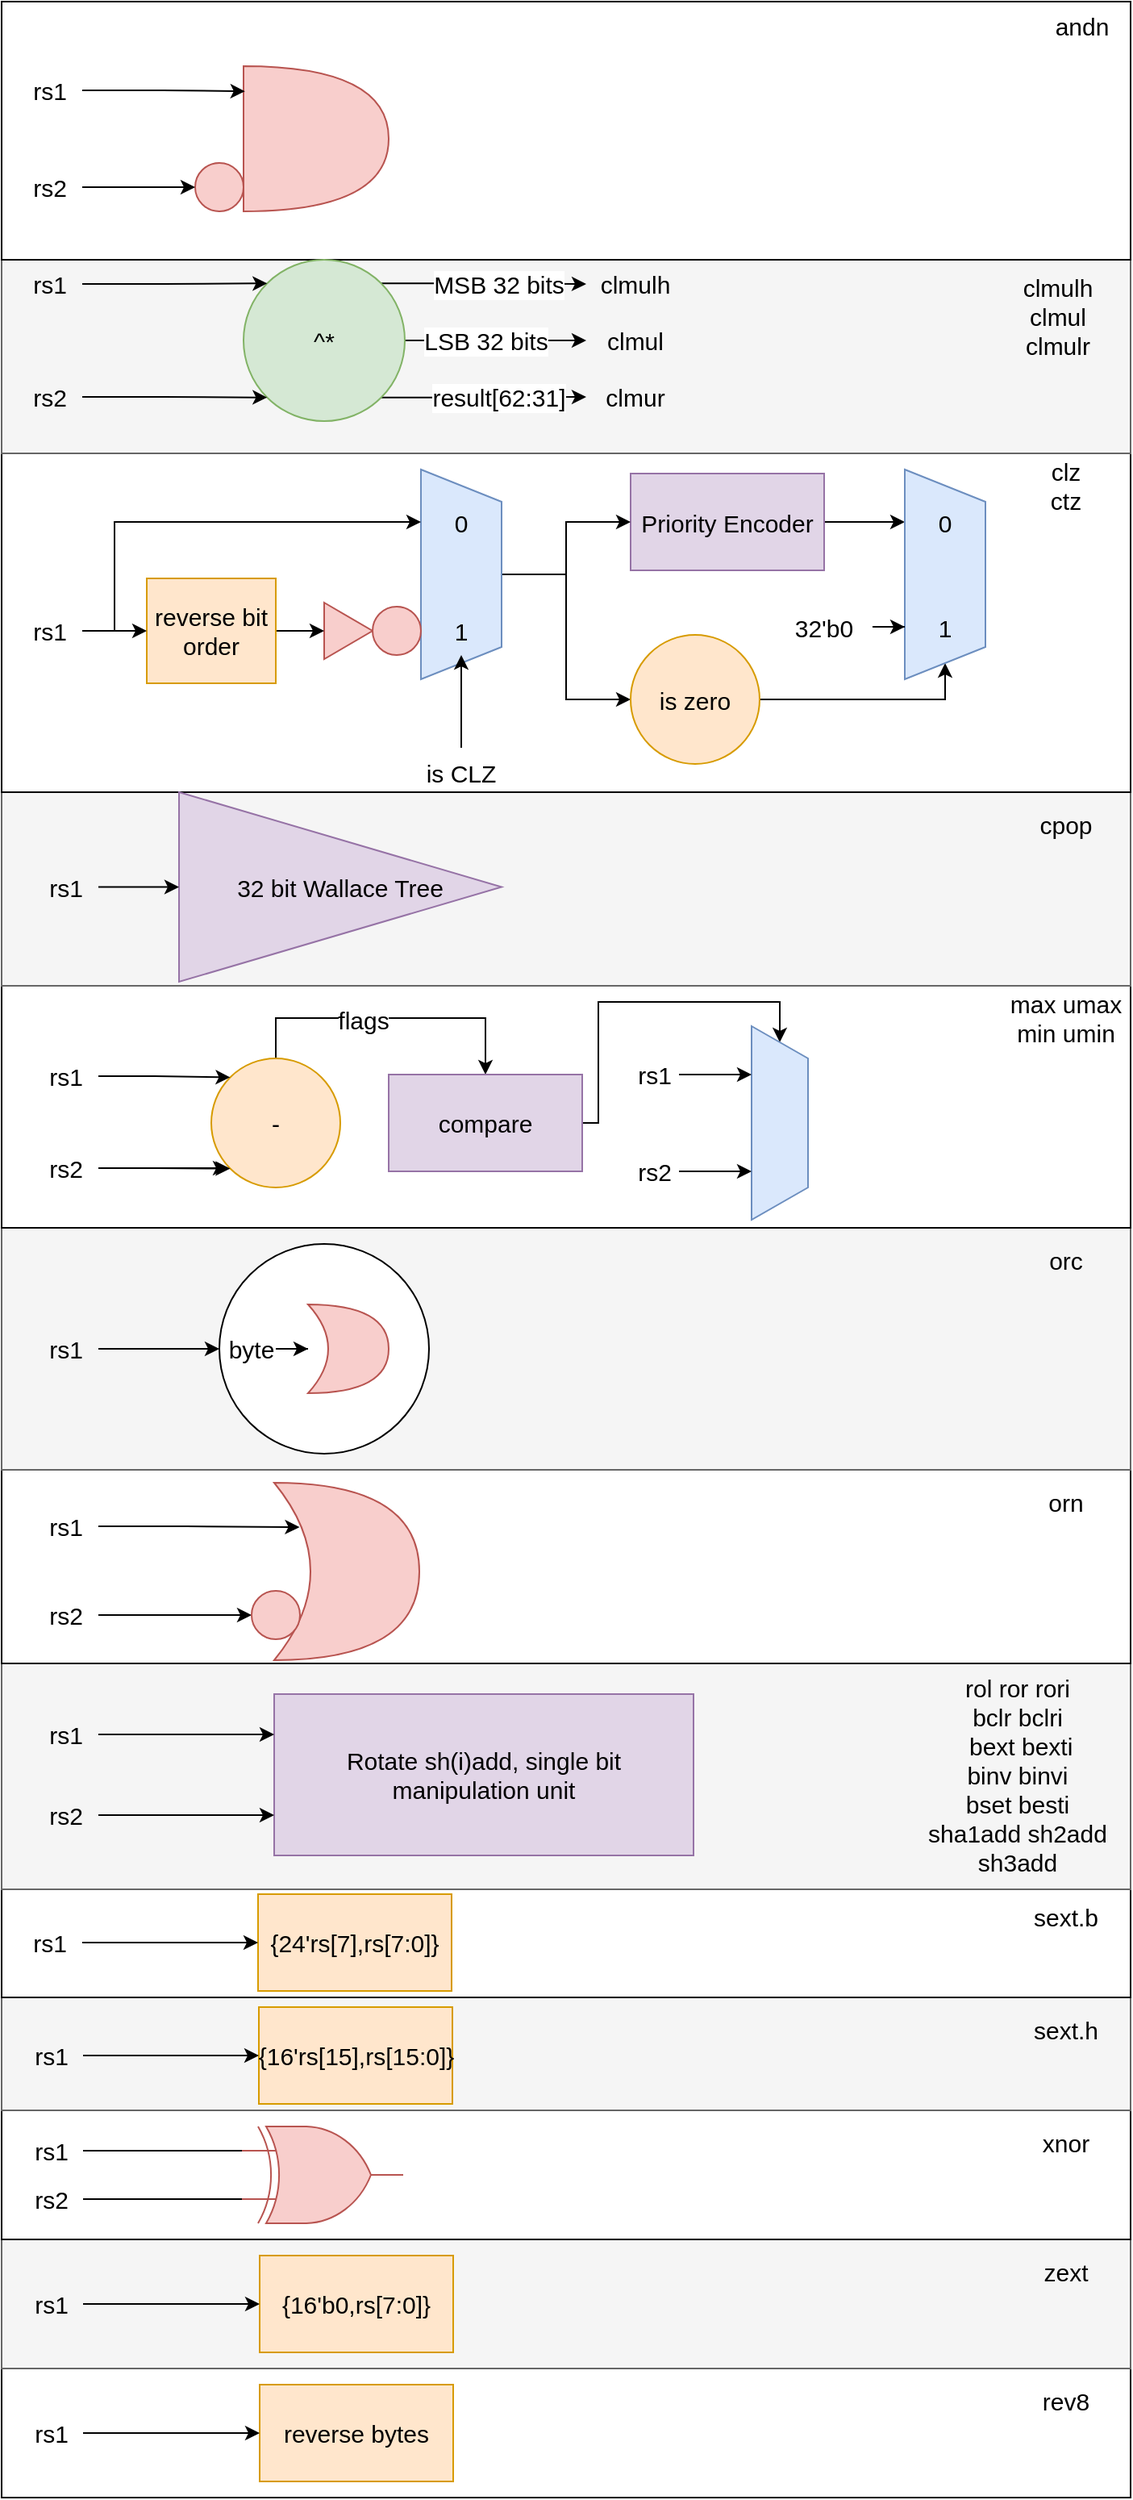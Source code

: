 <mxfile version="24.5.3" type="device">
  <diagram name="Page-1" id="Q1NYKUoYp3TI7mR3DrY6">
    <mxGraphModel dx="1615" dy="955" grid="1" gridSize="10" guides="1" tooltips="1" connect="1" arrows="1" fold="1" page="1" pageScale="1" pageWidth="900" pageHeight="1600" math="0" shadow="0">
      <root>
        <mxCell id="0" />
        <mxCell id="1" parent="0" />
        <mxCell id="3dc5dSCGLDWLTpN_l9aW-148" value="" style="rounded=0;whiteSpace=wrap;html=1;fontSize=15;" vertex="1" parent="1">
          <mxGeometry x="20" y="1477" width="700" height="80" as="geometry" />
        </mxCell>
        <mxCell id="3dc5dSCGLDWLTpN_l9aW-146" value="" style="rounded=0;whiteSpace=wrap;html=1;fontSize=15;fillColor=#f5f5f5;fontColor=#333333;strokeColor=#666666;" vertex="1" parent="1">
          <mxGeometry x="20" y="1397" width="700" height="80" as="geometry" />
        </mxCell>
        <mxCell id="3dc5dSCGLDWLTpN_l9aW-144" value="" style="rounded=0;whiteSpace=wrap;html=1;fontSize=15;" vertex="1" parent="1">
          <mxGeometry x="20" y="1317" width="700" height="80" as="geometry" />
        </mxCell>
        <mxCell id="3dc5dSCGLDWLTpN_l9aW-142" value="" style="rounded=0;whiteSpace=wrap;html=1;fontSize=15;fillColor=#f5f5f5;fontColor=#333333;strokeColor=#666666;" vertex="1" parent="1">
          <mxGeometry x="20" y="1247" width="700" height="70" as="geometry" />
        </mxCell>
        <mxCell id="3dc5dSCGLDWLTpN_l9aW-140" value="" style="rounded=0;whiteSpace=wrap;html=1;fontSize=15;" vertex="1" parent="1">
          <mxGeometry x="20" y="1177" width="700" height="70" as="geometry" />
        </mxCell>
        <mxCell id="3dc5dSCGLDWLTpN_l9aW-138" value="" style="rounded=0;whiteSpace=wrap;html=1;fontSize=15;fillColor=#f5f5f5;fontColor=#333333;strokeColor=#666666;" vertex="1" parent="1">
          <mxGeometry x="20" y="1040" width="700" height="140" as="geometry" />
        </mxCell>
        <mxCell id="3dc5dSCGLDWLTpN_l9aW-136" value="" style="rounded=0;whiteSpace=wrap;html=1;fontSize=15;" vertex="1" parent="1">
          <mxGeometry x="20" y="920" width="700" height="120" as="geometry" />
        </mxCell>
        <mxCell id="3dc5dSCGLDWLTpN_l9aW-134" value="" style="rounded=0;whiteSpace=wrap;html=1;fontSize=15;fillColor=#f5f5f5;fontColor=#333333;strokeColor=#666666;" vertex="1" parent="1">
          <mxGeometry x="20" y="770" width="700" height="150" as="geometry" />
        </mxCell>
        <mxCell id="3dc5dSCGLDWLTpN_l9aW-132" value="" style="rounded=0;whiteSpace=wrap;html=1;fontSize=15;" vertex="1" parent="1">
          <mxGeometry x="20" y="620" width="700" height="150" as="geometry" />
        </mxCell>
        <mxCell id="3dc5dSCGLDWLTpN_l9aW-125" value="" style="rounded=0;whiteSpace=wrap;html=1;fontSize=15;fillColor=#f5f5f5;fontColor=#333333;strokeColor=#666666;" vertex="1" parent="1">
          <mxGeometry x="20" y="500" width="700" height="120" as="geometry" />
        </mxCell>
        <mxCell id="3dc5dSCGLDWLTpN_l9aW-123" value="" style="rounded=0;whiteSpace=wrap;html=1;fontSize=15;" vertex="1" parent="1">
          <mxGeometry x="20" y="290" width="700" height="210" as="geometry" />
        </mxCell>
        <mxCell id="3dc5dSCGLDWLTpN_l9aW-120" value="" style="rounded=0;whiteSpace=wrap;html=1;fontSize=15;fillColor=#f5f5f5;fontColor=#333333;strokeColor=#666666;" vertex="1" parent="1">
          <mxGeometry x="20" y="170" width="700" height="120" as="geometry" />
        </mxCell>
        <mxCell id="3dc5dSCGLDWLTpN_l9aW-118" value="" style="rounded=0;whiteSpace=wrap;html=1;fontSize=15;" vertex="1" parent="1">
          <mxGeometry x="20" y="10" width="700" height="160" as="geometry" />
        </mxCell>
        <mxCell id="3dc5dSCGLDWLTpN_l9aW-5" value="" style="group;fontSize=15;" vertex="1" connectable="0" parent="1">
          <mxGeometry x="140" y="50" width="120" height="90" as="geometry" />
        </mxCell>
        <mxCell id="3dc5dSCGLDWLTpN_l9aW-1" value="" style="shape=or;whiteSpace=wrap;html=1;fontSize=15;fillColor=#f8cecc;strokeColor=#b85450;" vertex="1" parent="3dc5dSCGLDWLTpN_l9aW-5">
          <mxGeometry x="30" width="90" height="90" as="geometry" />
        </mxCell>
        <mxCell id="3dc5dSCGLDWLTpN_l9aW-2" value="" style="ellipse;whiteSpace=wrap;html=1;aspect=fixed;fontSize=15;fillColor=#f8cecc;strokeColor=#b85450;" vertex="1" parent="3dc5dSCGLDWLTpN_l9aW-5">
          <mxGeometry y="60" width="30" height="30" as="geometry" />
        </mxCell>
        <mxCell id="3dc5dSCGLDWLTpN_l9aW-10" value="" style="edgeStyle=orthogonalEdgeStyle;rounded=0;orthogonalLoop=1;jettySize=auto;html=1;entryX=0.01;entryY=0.173;entryDx=0;entryDy=0;entryPerimeter=0;fontSize=15;" edge="1" parent="1" source="3dc5dSCGLDWLTpN_l9aW-7" target="3dc5dSCGLDWLTpN_l9aW-1">
          <mxGeometry relative="1" as="geometry" />
        </mxCell>
        <mxCell id="3dc5dSCGLDWLTpN_l9aW-7" value="&lt;font style=&quot;font-size: 15px;&quot;&gt;rs1&lt;/font&gt;" style="text;html=1;align=center;verticalAlign=middle;whiteSpace=wrap;rounded=0;fontSize=15;" vertex="1" parent="1">
          <mxGeometry x="30" y="50" width="40" height="30" as="geometry" />
        </mxCell>
        <mxCell id="3dc5dSCGLDWLTpN_l9aW-9" value="" style="edgeStyle=orthogonalEdgeStyle;rounded=0;orthogonalLoop=1;jettySize=auto;html=1;fontSize=15;" edge="1" parent="1" source="3dc5dSCGLDWLTpN_l9aW-8" target="3dc5dSCGLDWLTpN_l9aW-2">
          <mxGeometry relative="1" as="geometry" />
        </mxCell>
        <mxCell id="3dc5dSCGLDWLTpN_l9aW-8" value="&lt;font style=&quot;font-size: 15px;&quot;&gt;rs2&lt;/font&gt;" style="text;html=1;align=center;verticalAlign=middle;whiteSpace=wrap;rounded=0;fontSize=15;" vertex="1" parent="1">
          <mxGeometry x="30" y="110" width="40" height="30" as="geometry" />
        </mxCell>
        <mxCell id="3dc5dSCGLDWLTpN_l9aW-40" value="" style="group;fontSize=15;" vertex="1" connectable="0" parent="1">
          <mxGeometry x="30" y="300" width="600" height="202.5" as="geometry" />
        </mxCell>
        <mxCell id="3dc5dSCGLDWLTpN_l9aW-30" style="edgeStyle=orthogonalEdgeStyle;rounded=0;orthogonalLoop=1;jettySize=auto;html=1;entryX=0.25;entryY=1;entryDx=0;entryDy=0;fontSize=15;" edge="1" parent="3dc5dSCGLDWLTpN_l9aW-40" source="3dc5dSCGLDWLTpN_l9aW-11" target="3dc5dSCGLDWLTpN_l9aW-27">
          <mxGeometry relative="1" as="geometry" />
        </mxCell>
        <mxCell id="3dc5dSCGLDWLTpN_l9aW-11" value="Priority Encoder" style="rounded=0;whiteSpace=wrap;html=1;fontSize=15;fillColor=#e1d5e7;strokeColor=#9673a6;" vertex="1" parent="3dc5dSCGLDWLTpN_l9aW-40">
          <mxGeometry x="380" y="2.5" width="120" height="60" as="geometry" />
        </mxCell>
        <mxCell id="3dc5dSCGLDWLTpN_l9aW-24" value="" style="edgeStyle=orthogonalEdgeStyle;rounded=0;orthogonalLoop=1;jettySize=auto;html=1;fontSize=15;" edge="1" parent="3dc5dSCGLDWLTpN_l9aW-40" source="3dc5dSCGLDWLTpN_l9aW-14" target="3dc5dSCGLDWLTpN_l9aW-11">
          <mxGeometry relative="1" as="geometry" />
        </mxCell>
        <mxCell id="3dc5dSCGLDWLTpN_l9aW-26" style="edgeStyle=orthogonalEdgeStyle;rounded=0;orthogonalLoop=1;jettySize=auto;html=1;entryX=0;entryY=0.5;entryDx=0;entryDy=0;fontSize=15;" edge="1" parent="3dc5dSCGLDWLTpN_l9aW-40" source="3dc5dSCGLDWLTpN_l9aW-14" target="3dc5dSCGLDWLTpN_l9aW-25">
          <mxGeometry relative="1" as="geometry" />
        </mxCell>
        <mxCell id="3dc5dSCGLDWLTpN_l9aW-14" value="" style="shape=trapezoid;perimeter=trapezoidPerimeter;whiteSpace=wrap;html=1;fixedSize=1;rotation=90;fontSize=15;fillColor=#dae8fc;strokeColor=#6c8ebf;" vertex="1" parent="3dc5dSCGLDWLTpN_l9aW-40">
          <mxGeometry x="210" y="40" width="130" height="50" as="geometry" />
        </mxCell>
        <mxCell id="3dc5dSCGLDWLTpN_l9aW-15" value="" style="triangle;whiteSpace=wrap;html=1;fontSize=15;fillColor=#f8cecc;strokeColor=#b85450;" vertex="1" parent="3dc5dSCGLDWLTpN_l9aW-40">
          <mxGeometry x="190" y="82.5" width="30" height="35" as="geometry" />
        </mxCell>
        <mxCell id="3dc5dSCGLDWLTpN_l9aW-16" value="" style="ellipse;whiteSpace=wrap;html=1;aspect=fixed;fontSize=15;fillColor=#f8cecc;strokeColor=#b85450;" vertex="1" parent="3dc5dSCGLDWLTpN_l9aW-40">
          <mxGeometry x="220" y="85" width="30" height="30" as="geometry" />
        </mxCell>
        <mxCell id="3dc5dSCGLDWLTpN_l9aW-20" style="edgeStyle=orthogonalEdgeStyle;rounded=0;orthogonalLoop=1;jettySize=auto;html=1;entryX=0;entryY=0.5;entryDx=0;entryDy=0;fontSize=15;" edge="1" parent="3dc5dSCGLDWLTpN_l9aW-40" source="3dc5dSCGLDWLTpN_l9aW-18" target="3dc5dSCGLDWLTpN_l9aW-15">
          <mxGeometry relative="1" as="geometry" />
        </mxCell>
        <mxCell id="3dc5dSCGLDWLTpN_l9aW-18" value="reverse bit order" style="rounded=0;whiteSpace=wrap;html=1;fontSize=15;fillColor=#ffe6cc;strokeColor=#d79b00;" vertex="1" parent="3dc5dSCGLDWLTpN_l9aW-40">
          <mxGeometry x="80" y="67.5" width="80" height="65" as="geometry" />
        </mxCell>
        <mxCell id="3dc5dSCGLDWLTpN_l9aW-22" value="" style="edgeStyle=orthogonalEdgeStyle;rounded=0;orthogonalLoop=1;jettySize=auto;html=1;fontSize=15;" edge="1" parent="3dc5dSCGLDWLTpN_l9aW-40" source="3dc5dSCGLDWLTpN_l9aW-21" target="3dc5dSCGLDWLTpN_l9aW-18">
          <mxGeometry relative="1" as="geometry" />
        </mxCell>
        <mxCell id="3dc5dSCGLDWLTpN_l9aW-23" style="edgeStyle=orthogonalEdgeStyle;rounded=0;orthogonalLoop=1;jettySize=auto;html=1;entryX=0.25;entryY=1;entryDx=0;entryDy=0;fontSize=15;" edge="1" parent="3dc5dSCGLDWLTpN_l9aW-40" source="3dc5dSCGLDWLTpN_l9aW-21" target="3dc5dSCGLDWLTpN_l9aW-14">
          <mxGeometry relative="1" as="geometry">
            <Array as="points">
              <mxPoint x="60" y="100" />
              <mxPoint x="60" y="33" />
            </Array>
          </mxGeometry>
        </mxCell>
        <mxCell id="3dc5dSCGLDWLTpN_l9aW-21" value="&lt;font style=&quot;font-size: 15px;&quot;&gt;rs1&lt;/font&gt;" style="text;html=1;align=center;verticalAlign=middle;whiteSpace=wrap;rounded=0;fontSize=15;" vertex="1" parent="3dc5dSCGLDWLTpN_l9aW-40">
          <mxGeometry y="85" width="40" height="30" as="geometry" />
        </mxCell>
        <mxCell id="3dc5dSCGLDWLTpN_l9aW-28" style="edgeStyle=orthogonalEdgeStyle;rounded=0;orthogonalLoop=1;jettySize=auto;html=1;entryX=1;entryY=0.5;entryDx=0;entryDy=0;fontSize=15;" edge="1" parent="3dc5dSCGLDWLTpN_l9aW-40" source="3dc5dSCGLDWLTpN_l9aW-25" target="3dc5dSCGLDWLTpN_l9aW-27">
          <mxGeometry relative="1" as="geometry">
            <Array as="points">
              <mxPoint x="575" y="142.5" />
            </Array>
          </mxGeometry>
        </mxCell>
        <mxCell id="3dc5dSCGLDWLTpN_l9aW-25" value="is zero" style="ellipse;whiteSpace=wrap;html=1;aspect=fixed;fontSize=15;fillColor=#ffe6cc;strokeColor=#d79b00;" vertex="1" parent="3dc5dSCGLDWLTpN_l9aW-40">
          <mxGeometry x="380" y="102.5" width="80" height="80" as="geometry" />
        </mxCell>
        <mxCell id="3dc5dSCGLDWLTpN_l9aW-27" value="" style="shape=trapezoid;perimeter=trapezoidPerimeter;whiteSpace=wrap;html=1;fixedSize=1;rotation=90;fontSize=15;fillColor=#dae8fc;strokeColor=#6c8ebf;" vertex="1" parent="3dc5dSCGLDWLTpN_l9aW-40">
          <mxGeometry x="510" y="40" width="130" height="50" as="geometry" />
        </mxCell>
        <mxCell id="3dc5dSCGLDWLTpN_l9aW-33" style="edgeStyle=orthogonalEdgeStyle;rounded=0;orthogonalLoop=1;jettySize=auto;html=1;entryX=0.75;entryY=1;entryDx=0;entryDy=0;fontSize=15;" edge="1" parent="3dc5dSCGLDWLTpN_l9aW-40" source="3dc5dSCGLDWLTpN_l9aW-31" target="3dc5dSCGLDWLTpN_l9aW-27">
          <mxGeometry relative="1" as="geometry" />
        </mxCell>
        <mxCell id="3dc5dSCGLDWLTpN_l9aW-31" value="32&#39;b0" style="text;html=1;align=center;verticalAlign=middle;whiteSpace=wrap;rounded=0;fontSize=15;" vertex="1" parent="3dc5dSCGLDWLTpN_l9aW-40">
          <mxGeometry x="470" y="82.5" width="60" height="30" as="geometry" />
        </mxCell>
        <mxCell id="3dc5dSCGLDWLTpN_l9aW-34" value="0" style="text;html=1;align=center;verticalAlign=middle;whiteSpace=wrap;rounded=0;fontSize=15;" vertex="1" parent="3dc5dSCGLDWLTpN_l9aW-40">
          <mxGeometry x="560" y="17.5" width="30" height="30" as="geometry" />
        </mxCell>
        <mxCell id="3dc5dSCGLDWLTpN_l9aW-35" value="1" style="text;html=1;align=center;verticalAlign=middle;whiteSpace=wrap;rounded=0;fontSize=15;" vertex="1" parent="3dc5dSCGLDWLTpN_l9aW-40">
          <mxGeometry x="560" y="82.5" width="30" height="30" as="geometry" />
        </mxCell>
        <mxCell id="3dc5dSCGLDWLTpN_l9aW-36" value="0" style="text;html=1;align=center;verticalAlign=middle;whiteSpace=wrap;rounded=0;fontSize=15;" vertex="1" parent="3dc5dSCGLDWLTpN_l9aW-40">
          <mxGeometry x="260" y="17.5" width="30" height="30" as="geometry" />
        </mxCell>
        <mxCell id="3dc5dSCGLDWLTpN_l9aW-37" value="1" style="text;html=1;align=center;verticalAlign=middle;whiteSpace=wrap;rounded=0;fontSize=15;" vertex="1" parent="3dc5dSCGLDWLTpN_l9aW-40">
          <mxGeometry x="260" y="85" width="30" height="30" as="geometry" />
        </mxCell>
        <mxCell id="3dc5dSCGLDWLTpN_l9aW-39" value="" style="edgeStyle=orthogonalEdgeStyle;rounded=0;orthogonalLoop=1;jettySize=auto;html=1;fontSize=15;" edge="1" parent="3dc5dSCGLDWLTpN_l9aW-40" source="3dc5dSCGLDWLTpN_l9aW-38" target="3dc5dSCGLDWLTpN_l9aW-37">
          <mxGeometry relative="1" as="geometry" />
        </mxCell>
        <mxCell id="3dc5dSCGLDWLTpN_l9aW-38" value="is CLZ" style="text;html=1;align=center;verticalAlign=middle;whiteSpace=wrap;rounded=0;fontSize=15;" vertex="1" parent="3dc5dSCGLDWLTpN_l9aW-40">
          <mxGeometry x="245" y="172.5" width="60" height="30" as="geometry" />
        </mxCell>
        <mxCell id="3dc5dSCGLDWLTpN_l9aW-69" style="edgeStyle=orthogonalEdgeStyle;rounded=0;orthogonalLoop=1;jettySize=auto;html=1;exitX=1;exitY=0;exitDx=0;exitDy=0;fontSize=15;" edge="1" parent="1" source="3dc5dSCGLDWLTpN_l9aW-63" target="3dc5dSCGLDWLTpN_l9aW-68">
          <mxGeometry relative="1" as="geometry" />
        </mxCell>
        <mxCell id="3dc5dSCGLDWLTpN_l9aW-74" value="MSB 32 bits" style="edgeLabel;html=1;align=center;verticalAlign=middle;resizable=0;points=[];fontSize=15;" vertex="1" connectable="0" parent="3dc5dSCGLDWLTpN_l9aW-69">
          <mxGeometry x="0.184" y="1" relative="1" as="geometry">
            <mxPoint x="-3" y="1" as="offset" />
          </mxGeometry>
        </mxCell>
        <mxCell id="3dc5dSCGLDWLTpN_l9aW-71" style="edgeStyle=orthogonalEdgeStyle;rounded=0;orthogonalLoop=1;jettySize=auto;html=1;fontSize=15;" edge="1" parent="1" source="3dc5dSCGLDWLTpN_l9aW-63" target="3dc5dSCGLDWLTpN_l9aW-70">
          <mxGeometry relative="1" as="geometry" />
        </mxCell>
        <mxCell id="3dc5dSCGLDWLTpN_l9aW-75" value="LSB 32 bits" style="edgeLabel;html=1;align=center;verticalAlign=middle;resizable=0;points=[];fontSize=15;" vertex="1" connectable="0" parent="3dc5dSCGLDWLTpN_l9aW-71">
          <mxGeometry x="-0.381" y="-1" relative="1" as="geometry">
            <mxPoint x="15" y="-1" as="offset" />
          </mxGeometry>
        </mxCell>
        <mxCell id="3dc5dSCGLDWLTpN_l9aW-73" style="edgeStyle=orthogonalEdgeStyle;rounded=0;orthogonalLoop=1;jettySize=auto;html=1;exitX=1;exitY=1;exitDx=0;exitDy=0;fontSize=15;" edge="1" parent="1" source="3dc5dSCGLDWLTpN_l9aW-63" target="3dc5dSCGLDWLTpN_l9aW-72">
          <mxGeometry relative="1" as="geometry" />
        </mxCell>
        <mxCell id="3dc5dSCGLDWLTpN_l9aW-77" value="result[62:31]" style="edgeLabel;html=1;align=center;verticalAlign=middle;resizable=0;points=[];fontSize=15;" vertex="1" connectable="0" parent="3dc5dSCGLDWLTpN_l9aW-73">
          <mxGeometry x="0.119" relative="1" as="geometry">
            <mxPoint x="1" as="offset" />
          </mxGeometry>
        </mxCell>
        <mxCell id="3dc5dSCGLDWLTpN_l9aW-63" value="^*" style="ellipse;whiteSpace=wrap;html=1;aspect=fixed;fontSize=15;fillColor=#d5e8d4;strokeColor=#82b366;" vertex="1" parent="1">
          <mxGeometry x="170" y="170" width="100" height="100" as="geometry" />
        </mxCell>
        <mxCell id="3dc5dSCGLDWLTpN_l9aW-65" style="edgeStyle=orthogonalEdgeStyle;rounded=0;orthogonalLoop=1;jettySize=auto;html=1;entryX=0;entryY=0;entryDx=0;entryDy=0;fontSize=15;" edge="1" parent="1" source="3dc5dSCGLDWLTpN_l9aW-64" target="3dc5dSCGLDWLTpN_l9aW-63">
          <mxGeometry relative="1" as="geometry" />
        </mxCell>
        <mxCell id="3dc5dSCGLDWLTpN_l9aW-64" value="&lt;font style=&quot;font-size: 15px;&quot;&gt;rs1&lt;/font&gt;" style="text;html=1;align=center;verticalAlign=middle;whiteSpace=wrap;rounded=0;fontSize=15;" vertex="1" parent="1">
          <mxGeometry x="30" y="170" width="40" height="30" as="geometry" />
        </mxCell>
        <mxCell id="3dc5dSCGLDWLTpN_l9aW-67" style="edgeStyle=orthogonalEdgeStyle;rounded=0;orthogonalLoop=1;jettySize=auto;html=1;entryX=0;entryY=1;entryDx=0;entryDy=0;fontSize=15;" edge="1" parent="1" source="3dc5dSCGLDWLTpN_l9aW-66" target="3dc5dSCGLDWLTpN_l9aW-63">
          <mxGeometry relative="1" as="geometry" />
        </mxCell>
        <mxCell id="3dc5dSCGLDWLTpN_l9aW-66" value="&lt;font style=&quot;font-size: 15px;&quot;&gt;rs2&lt;/font&gt;" style="text;html=1;align=center;verticalAlign=middle;whiteSpace=wrap;rounded=0;fontSize=15;" vertex="1" parent="1">
          <mxGeometry x="30" y="240" width="40" height="30" as="geometry" />
        </mxCell>
        <mxCell id="3dc5dSCGLDWLTpN_l9aW-68" value="clmulh" style="text;html=1;align=center;verticalAlign=middle;whiteSpace=wrap;rounded=0;fontSize=15;" vertex="1" parent="1">
          <mxGeometry x="382.5" y="170" width="60" height="30" as="geometry" />
        </mxCell>
        <mxCell id="3dc5dSCGLDWLTpN_l9aW-70" value="clmul" style="text;html=1;align=center;verticalAlign=middle;whiteSpace=wrap;rounded=0;fontSize=15;" vertex="1" parent="1">
          <mxGeometry x="382.5" y="205" width="60" height="30" as="geometry" />
        </mxCell>
        <mxCell id="3dc5dSCGLDWLTpN_l9aW-72" value="clmur" style="text;html=1;align=center;verticalAlign=middle;whiteSpace=wrap;rounded=0;fontSize=15;" vertex="1" parent="1">
          <mxGeometry x="382.5" y="240" width="60" height="30" as="geometry" />
        </mxCell>
        <mxCell id="3dc5dSCGLDWLTpN_l9aW-78" value="" style="ellipse;whiteSpace=wrap;html=1;aspect=fixed;fontSize=15;" vertex="1" parent="1">
          <mxGeometry x="155" y="780" width="130" height="130" as="geometry" />
        </mxCell>
        <mxCell id="3dc5dSCGLDWLTpN_l9aW-83" style="edgeStyle=orthogonalEdgeStyle;rounded=0;orthogonalLoop=1;jettySize=auto;html=1;entryX=0;entryY=0.5;entryDx=0;entryDy=0;fontSize=15;" edge="1" parent="1" source="3dc5dSCGLDWLTpN_l9aW-82" target="3dc5dSCGLDWLTpN_l9aW-78">
          <mxGeometry relative="1" as="geometry" />
        </mxCell>
        <mxCell id="3dc5dSCGLDWLTpN_l9aW-82" value="&lt;font style=&quot;font-size: 15px;&quot;&gt;rs1&lt;/font&gt;" style="text;html=1;align=center;verticalAlign=middle;whiteSpace=wrap;rounded=0;fontSize=15;" vertex="1" parent="1">
          <mxGeometry x="40" y="830" width="40" height="30" as="geometry" />
        </mxCell>
        <mxCell id="3dc5dSCGLDWLTpN_l9aW-84" value="" style="shape=xor;whiteSpace=wrap;html=1;fontSize=15;fillColor=#f8cecc;strokeColor=#b85450;" vertex="1" parent="1">
          <mxGeometry x="210" y="817.5" width="50" height="55" as="geometry" />
        </mxCell>
        <mxCell id="3dc5dSCGLDWLTpN_l9aW-86" value="" style="edgeStyle=orthogonalEdgeStyle;rounded=0;orthogonalLoop=1;jettySize=auto;html=1;fontSize=15;" edge="1" parent="1" source="3dc5dSCGLDWLTpN_l9aW-85" target="3dc5dSCGLDWLTpN_l9aW-84">
          <mxGeometry relative="1" as="geometry" />
        </mxCell>
        <mxCell id="3dc5dSCGLDWLTpN_l9aW-85" value="byte" style="text;html=1;align=center;verticalAlign=middle;whiteSpace=wrap;rounded=0;fontSize=15;" vertex="1" parent="1">
          <mxGeometry x="160" y="830" width="30" height="30" as="geometry" />
        </mxCell>
        <mxCell id="3dc5dSCGLDWLTpN_l9aW-87" value="" style="shape=xor;whiteSpace=wrap;html=1;fontSize=15;fillColor=#f8cecc;strokeColor=#b85450;" vertex="1" parent="1">
          <mxGeometry x="189" y="928" width="90" height="110" as="geometry" />
        </mxCell>
        <mxCell id="3dc5dSCGLDWLTpN_l9aW-90" value="" style="edgeStyle=orthogonalEdgeStyle;rounded=0;orthogonalLoop=1;jettySize=auto;html=1;entryX=0.175;entryY=0.25;entryDx=0;entryDy=0;entryPerimeter=0;fontSize=15;" edge="1" parent="1" source="3dc5dSCGLDWLTpN_l9aW-88" target="3dc5dSCGLDWLTpN_l9aW-87">
          <mxGeometry relative="1" as="geometry" />
        </mxCell>
        <mxCell id="3dc5dSCGLDWLTpN_l9aW-88" value="&lt;font style=&quot;font-size: 15px;&quot;&gt;rs1&lt;/font&gt;" style="text;html=1;align=center;verticalAlign=middle;whiteSpace=wrap;rounded=0;fontSize=15;" vertex="1" parent="1">
          <mxGeometry x="40" y="940" width="40" height="30" as="geometry" />
        </mxCell>
        <mxCell id="3dc5dSCGLDWLTpN_l9aW-93" value="" style="edgeStyle=orthogonalEdgeStyle;rounded=0;orthogonalLoop=1;jettySize=auto;html=1;fontSize=15;" edge="1" parent="1" source="3dc5dSCGLDWLTpN_l9aW-89" target="3dc5dSCGLDWLTpN_l9aW-92">
          <mxGeometry relative="1" as="geometry" />
        </mxCell>
        <mxCell id="3dc5dSCGLDWLTpN_l9aW-89" value="&lt;font style=&quot;font-size: 15px;&quot;&gt;rs2&lt;/font&gt;" style="text;html=1;align=center;verticalAlign=middle;whiteSpace=wrap;rounded=0;fontSize=15;" vertex="1" parent="1">
          <mxGeometry x="40" y="995" width="40" height="30" as="geometry" />
        </mxCell>
        <mxCell id="3dc5dSCGLDWLTpN_l9aW-92" value="" style="ellipse;whiteSpace=wrap;html=1;aspect=fixed;fontSize=15;fillColor=#f8cecc;strokeColor=#b85450;" vertex="1" parent="1">
          <mxGeometry x="175" y="995" width="30" height="30" as="geometry" />
        </mxCell>
        <mxCell id="3dc5dSCGLDWLTpN_l9aW-94" value="Rotate sh(i)add, single bit manipulation unit" style="rounded=0;whiteSpace=wrap;html=1;fontSize=15;fillColor=#e1d5e7;strokeColor=#9673a6;" vertex="1" parent="1">
          <mxGeometry x="189" y="1059" width="260" height="100" as="geometry" />
        </mxCell>
        <mxCell id="3dc5dSCGLDWLTpN_l9aW-96" value="" style="edgeStyle=orthogonalEdgeStyle;rounded=0;orthogonalLoop=1;jettySize=auto;html=1;entryX=0;entryY=0.25;entryDx=0;entryDy=0;fontSize=15;" edge="1" parent="1" source="3dc5dSCGLDWLTpN_l9aW-95" target="3dc5dSCGLDWLTpN_l9aW-94">
          <mxGeometry relative="1" as="geometry" />
        </mxCell>
        <mxCell id="3dc5dSCGLDWLTpN_l9aW-95" value="&lt;font style=&quot;font-size: 15px;&quot;&gt;rs1&lt;/font&gt;" style="text;html=1;align=center;verticalAlign=middle;whiteSpace=wrap;rounded=0;fontSize=15;" vertex="1" parent="1">
          <mxGeometry x="40" y="1069" width="40" height="30" as="geometry" />
        </mxCell>
        <mxCell id="3dc5dSCGLDWLTpN_l9aW-98" value="" style="edgeStyle=orthogonalEdgeStyle;rounded=0;orthogonalLoop=1;jettySize=auto;html=1;entryX=0;entryY=0.75;entryDx=0;entryDy=0;fontSize=15;" edge="1" parent="1" source="3dc5dSCGLDWLTpN_l9aW-97" target="3dc5dSCGLDWLTpN_l9aW-94">
          <mxGeometry relative="1" as="geometry" />
        </mxCell>
        <mxCell id="3dc5dSCGLDWLTpN_l9aW-97" value="&lt;font style=&quot;font-size: 15px;&quot;&gt;rs2&lt;/font&gt;" style="text;html=1;align=center;verticalAlign=middle;whiteSpace=wrap;rounded=0;fontSize=15;" vertex="1" parent="1">
          <mxGeometry x="40" y="1119" width="40" height="30" as="geometry" />
        </mxCell>
        <mxCell id="3dc5dSCGLDWLTpN_l9aW-99" value="{24&#39;rs[7],rs[7:0]}" style="rounded=0;whiteSpace=wrap;html=1;fontSize=15;fillColor=#ffe6cc;strokeColor=#d79b00;" vertex="1" parent="1">
          <mxGeometry x="179" y="1183" width="120" height="60" as="geometry" />
        </mxCell>
        <mxCell id="3dc5dSCGLDWLTpN_l9aW-101" value="" style="edgeStyle=orthogonalEdgeStyle;rounded=0;orthogonalLoop=1;jettySize=auto;html=1;fontSize=15;" edge="1" parent="1" source="3dc5dSCGLDWLTpN_l9aW-100" target="3dc5dSCGLDWLTpN_l9aW-99">
          <mxGeometry relative="1" as="geometry" />
        </mxCell>
        <mxCell id="3dc5dSCGLDWLTpN_l9aW-100" value="&lt;font style=&quot;font-size: 15px;&quot;&gt;rs1&lt;/font&gt;" style="text;html=1;align=center;verticalAlign=middle;whiteSpace=wrap;rounded=0;fontSize=15;" vertex="1" parent="1">
          <mxGeometry x="30" y="1198" width="40" height="30" as="geometry" />
        </mxCell>
        <mxCell id="3dc5dSCGLDWLTpN_l9aW-102" value="{16&#39;rs[15],rs[15:0]}" style="rounded=0;whiteSpace=wrap;html=1;fontSize=15;fillColor=#ffe6cc;strokeColor=#d79b00;" vertex="1" parent="1">
          <mxGeometry x="179.5" y="1253" width="120" height="60" as="geometry" />
        </mxCell>
        <mxCell id="3dc5dSCGLDWLTpN_l9aW-103" value="" style="edgeStyle=orthogonalEdgeStyle;rounded=0;orthogonalLoop=1;jettySize=auto;html=1;fontSize=15;" edge="1" parent="1" source="3dc5dSCGLDWLTpN_l9aW-104" target="3dc5dSCGLDWLTpN_l9aW-102">
          <mxGeometry relative="1" as="geometry" />
        </mxCell>
        <mxCell id="3dc5dSCGLDWLTpN_l9aW-104" value="&lt;font style=&quot;font-size: 15px;&quot;&gt;rs1&lt;/font&gt;" style="text;html=1;align=center;verticalAlign=middle;whiteSpace=wrap;rounded=0;fontSize=15;" vertex="1" parent="1">
          <mxGeometry x="30.5" y="1268" width="40" height="30" as="geometry" />
        </mxCell>
        <mxCell id="3dc5dSCGLDWLTpN_l9aW-105" value="" style="verticalLabelPosition=bottom;shadow=0;dashed=0;align=center;html=1;verticalAlign=top;shape=mxgraph.electrical.logic_gates.logic_gate;operation=xor;fontSize=15;fillColor=#f8cecc;strokeColor=#b85450;" vertex="1" parent="1">
          <mxGeometry x="169" y="1327" width="100" height="60" as="geometry" />
        </mxCell>
        <mxCell id="3dc5dSCGLDWLTpN_l9aW-106" value="&lt;font style=&quot;font-size: 15px;&quot;&gt;rs1&lt;/font&gt;" style="text;html=1;align=center;verticalAlign=middle;whiteSpace=wrap;rounded=0;fontSize=15;" vertex="1" parent="1">
          <mxGeometry x="30.5" y="1327" width="40" height="30" as="geometry" />
        </mxCell>
        <mxCell id="3dc5dSCGLDWLTpN_l9aW-108" value="" style="endArrow=none;html=1;rounded=0;entryX=0;entryY=0.25;entryDx=0;entryDy=0;entryPerimeter=0;exitX=1;exitY=0.5;exitDx=0;exitDy=0;fontSize=15;" edge="1" parent="1" source="3dc5dSCGLDWLTpN_l9aW-106" target="3dc5dSCGLDWLTpN_l9aW-105">
          <mxGeometry width="50" height="50" relative="1" as="geometry">
            <mxPoint x="230" y="1397" as="sourcePoint" />
            <mxPoint x="280" y="1347" as="targetPoint" />
          </mxGeometry>
        </mxCell>
        <mxCell id="3dc5dSCGLDWLTpN_l9aW-109" value="&lt;font style=&quot;font-size: 15px;&quot;&gt;rs2&lt;/font&gt;" style="text;html=1;align=center;verticalAlign=middle;whiteSpace=wrap;rounded=0;fontSize=15;" vertex="1" parent="1">
          <mxGeometry x="30.5" y="1357" width="40" height="30" as="geometry" />
        </mxCell>
        <mxCell id="3dc5dSCGLDWLTpN_l9aW-110" value="" style="endArrow=none;html=1;rounded=0;entryX=0;entryY=0.75;entryDx=0;entryDy=0;entryPerimeter=0;exitX=1;exitY=0.5;exitDx=0;exitDy=0;fontSize=15;" edge="1" parent="1" source="3dc5dSCGLDWLTpN_l9aW-109" target="3dc5dSCGLDWLTpN_l9aW-105">
          <mxGeometry width="50" height="50" relative="1" as="geometry">
            <mxPoint x="230" y="1397" as="sourcePoint" />
            <mxPoint x="280" y="1347" as="targetPoint" />
          </mxGeometry>
        </mxCell>
        <mxCell id="3dc5dSCGLDWLTpN_l9aW-111" value="{16&#39;b0,rs[7:0]}" style="rounded=0;whiteSpace=wrap;html=1;fontSize=15;fillColor=#ffe6cc;strokeColor=#d79b00;" vertex="1" parent="1">
          <mxGeometry x="180" y="1407" width="120" height="60" as="geometry" />
        </mxCell>
        <mxCell id="3dc5dSCGLDWLTpN_l9aW-112" value="" style="edgeStyle=orthogonalEdgeStyle;rounded=0;orthogonalLoop=1;jettySize=auto;html=1;fontSize=15;" edge="1" parent="1" source="3dc5dSCGLDWLTpN_l9aW-113" target="3dc5dSCGLDWLTpN_l9aW-111">
          <mxGeometry relative="1" as="geometry" />
        </mxCell>
        <mxCell id="3dc5dSCGLDWLTpN_l9aW-113" value="&lt;font style=&quot;font-size: 15px;&quot;&gt;rs1&lt;/font&gt;" style="text;html=1;align=center;verticalAlign=middle;whiteSpace=wrap;rounded=0;fontSize=15;" vertex="1" parent="1">
          <mxGeometry x="30.5" y="1422" width="40" height="30" as="geometry" />
        </mxCell>
        <mxCell id="3dc5dSCGLDWLTpN_l9aW-115" value="reverse bytes" style="rounded=0;whiteSpace=wrap;html=1;fontSize=15;fillColor=#ffe6cc;strokeColor=#d79b00;" vertex="1" parent="1">
          <mxGeometry x="180" y="1487" width="120" height="60" as="geometry" />
        </mxCell>
        <mxCell id="3dc5dSCGLDWLTpN_l9aW-116" value="" style="edgeStyle=orthogonalEdgeStyle;rounded=0;orthogonalLoop=1;jettySize=auto;html=1;fontSize=15;" edge="1" parent="1" source="3dc5dSCGLDWLTpN_l9aW-117" target="3dc5dSCGLDWLTpN_l9aW-115">
          <mxGeometry relative="1" as="geometry" />
        </mxCell>
        <mxCell id="3dc5dSCGLDWLTpN_l9aW-117" value="&lt;font style=&quot;font-size: 15px;&quot;&gt;rs1&lt;/font&gt;" style="text;html=1;align=center;verticalAlign=middle;whiteSpace=wrap;rounded=0;fontSize=15;" vertex="1" parent="1">
          <mxGeometry x="30.5" y="1502" width="40" height="30" as="geometry" />
        </mxCell>
        <mxCell id="3dc5dSCGLDWLTpN_l9aW-119" value="andn" style="text;html=1;align=center;verticalAlign=middle;whiteSpace=wrap;rounded=0;fontSize=15;" vertex="1" parent="1">
          <mxGeometry x="660" y="10" width="60" height="30" as="geometry" />
        </mxCell>
        <mxCell id="3dc5dSCGLDWLTpN_l9aW-121" value="clmulh&lt;div style=&quot;font-size: 15px;&quot;&gt;clmul&lt;/div&gt;&lt;div style=&quot;font-size: 15px;&quot;&gt;clmulr&lt;/div&gt;" style="text;html=1;align=center;verticalAlign=middle;whiteSpace=wrap;rounded=0;fontSize=15;" vertex="1" parent="1">
          <mxGeometry x="630" y="170" width="90" height="70" as="geometry" />
        </mxCell>
        <mxCell id="3dc5dSCGLDWLTpN_l9aW-124" value="clz&lt;div style=&quot;font-size: 15px;&quot;&gt;ctz&lt;/div&gt;" style="text;html=1;align=center;verticalAlign=middle;whiteSpace=wrap;rounded=0;fontSize=15;" vertex="1" parent="1">
          <mxGeometry x="640" y="290" width="80" height="40" as="geometry" />
        </mxCell>
        <mxCell id="3dc5dSCGLDWLTpN_l9aW-126" value="" style="group;fontSize=15;" vertex="1" connectable="0" parent="1">
          <mxGeometry x="40" y="500" width="290" height="117.5" as="geometry" />
        </mxCell>
        <mxCell id="3dc5dSCGLDWLTpN_l9aW-41" value="32 bit Wallace Tree" style="triangle;whiteSpace=wrap;html=1;fontSize=15;fillColor=#e1d5e7;strokeColor=#9673a6;" vertex="1" parent="3dc5dSCGLDWLTpN_l9aW-126">
          <mxGeometry x="90" width="200" height="117.5" as="geometry" />
        </mxCell>
        <mxCell id="3dc5dSCGLDWLTpN_l9aW-43" value="" style="edgeStyle=orthogonalEdgeStyle;rounded=0;orthogonalLoop=1;jettySize=auto;html=1;fontSize=15;" edge="1" parent="3dc5dSCGLDWLTpN_l9aW-126" source="3dc5dSCGLDWLTpN_l9aW-42" target="3dc5dSCGLDWLTpN_l9aW-41">
          <mxGeometry relative="1" as="geometry" />
        </mxCell>
        <mxCell id="3dc5dSCGLDWLTpN_l9aW-42" value="&lt;font style=&quot;font-size: 15px;&quot;&gt;rs1&lt;/font&gt;" style="text;html=1;align=center;verticalAlign=middle;whiteSpace=wrap;rounded=0;fontSize=15;" vertex="1" parent="3dc5dSCGLDWLTpN_l9aW-126">
          <mxGeometry y="43.75" width="40" height="30" as="geometry" />
        </mxCell>
        <mxCell id="3dc5dSCGLDWLTpN_l9aW-127" value="cpop" style="text;html=1;align=center;verticalAlign=middle;whiteSpace=wrap;rounded=0;fontSize=15;" vertex="1" parent="1">
          <mxGeometry x="640" y="500" width="80" height="40" as="geometry" />
        </mxCell>
        <mxCell id="3dc5dSCGLDWLTpN_l9aW-130" value="" style="group;fontSize=15;" vertex="1" connectable="0" parent="1">
          <mxGeometry x="40" y="600" width="480" height="165" as="geometry" />
        </mxCell>
        <mxCell id="3dc5dSCGLDWLTpN_l9aW-49" value="" style="edgeStyle=orthogonalEdgeStyle;rounded=0;orthogonalLoop=1;jettySize=auto;html=1;fontSize=15;" edge="1" parent="3dc5dSCGLDWLTpN_l9aW-130" source="3dc5dSCGLDWLTpN_l9aW-44" target="3dc5dSCGLDWLTpN_l9aW-47">
          <mxGeometry relative="1" as="geometry">
            <Array as="points">
              <mxPoint x="150" y="40" />
              <mxPoint x="280" y="40" />
            </Array>
          </mxGeometry>
        </mxCell>
        <mxCell id="3dc5dSCGLDWLTpN_l9aW-50" value="flags" style="edgeLabel;html=1;align=center;verticalAlign=middle;resizable=0;points=[];fontSize=15;" vertex="1" connectable="0" parent="3dc5dSCGLDWLTpN_l9aW-49">
          <mxGeometry x="-0.168" y="-1" relative="1" as="geometry">
            <mxPoint as="offset" />
          </mxGeometry>
        </mxCell>
        <mxCell id="3dc5dSCGLDWLTpN_l9aW-44" value="-" style="ellipse;whiteSpace=wrap;html=1;aspect=fixed;fontSize=15;fillColor=#ffe6cc;strokeColor=#d79b00;" vertex="1" parent="3dc5dSCGLDWLTpN_l9aW-130">
          <mxGeometry x="110" y="65" width="80" height="80" as="geometry" />
        </mxCell>
        <mxCell id="3dc5dSCGLDWLTpN_l9aW-46" value="" style="edgeStyle=orthogonalEdgeStyle;rounded=0;orthogonalLoop=1;jettySize=auto;html=1;entryX=0;entryY=0;entryDx=0;entryDy=0;fontSize=15;" edge="1" parent="3dc5dSCGLDWLTpN_l9aW-130" source="3dc5dSCGLDWLTpN_l9aW-45" target="3dc5dSCGLDWLTpN_l9aW-44">
          <mxGeometry relative="1" as="geometry" />
        </mxCell>
        <mxCell id="3dc5dSCGLDWLTpN_l9aW-45" value="&lt;font style=&quot;font-size: 15px;&quot;&gt;rs1&lt;/font&gt;" style="text;html=1;align=center;verticalAlign=middle;whiteSpace=wrap;rounded=0;fontSize=15;" vertex="1" parent="3dc5dSCGLDWLTpN_l9aW-130">
          <mxGeometry y="61" width="40" height="30" as="geometry" />
        </mxCell>
        <mxCell id="3dc5dSCGLDWLTpN_l9aW-58" style="edgeStyle=orthogonalEdgeStyle;rounded=0;orthogonalLoop=1;jettySize=auto;html=1;entryX=0;entryY=0.5;entryDx=0;entryDy=0;fontSize=15;" edge="1" parent="3dc5dSCGLDWLTpN_l9aW-130" source="3dc5dSCGLDWLTpN_l9aW-47" target="3dc5dSCGLDWLTpN_l9aW-51">
          <mxGeometry relative="1" as="geometry">
            <Array as="points">
              <mxPoint x="350" y="105" />
              <mxPoint x="350" y="30" />
              <mxPoint x="462" y="30" />
            </Array>
          </mxGeometry>
        </mxCell>
        <mxCell id="3dc5dSCGLDWLTpN_l9aW-47" value="compare" style="rounded=0;whiteSpace=wrap;html=1;fontSize=15;fillColor=#e1d5e7;strokeColor=#9673a6;" vertex="1" parent="3dc5dSCGLDWLTpN_l9aW-130">
          <mxGeometry x="220" y="75" width="120" height="60" as="geometry" />
        </mxCell>
        <mxCell id="3dc5dSCGLDWLTpN_l9aW-51" value="" style="shape=trapezoid;perimeter=trapezoidPerimeter;whiteSpace=wrap;html=1;fixedSize=1;rotation=90;fontSize=15;fillColor=#dae8fc;strokeColor=#6c8ebf;" vertex="1" parent="3dc5dSCGLDWLTpN_l9aW-130">
          <mxGeometry x="402.5" y="87.5" width="120" height="35" as="geometry" />
        </mxCell>
        <mxCell id="3dc5dSCGLDWLTpN_l9aW-55" style="edgeStyle=orthogonalEdgeStyle;rounded=0;orthogonalLoop=1;jettySize=auto;html=1;entryX=0;entryY=1;entryDx=0;entryDy=0;fontSize=15;" edge="1" parent="3dc5dSCGLDWLTpN_l9aW-130" source="3dc5dSCGLDWLTpN_l9aW-54" target="3dc5dSCGLDWLTpN_l9aW-44">
          <mxGeometry relative="1" as="geometry" />
        </mxCell>
        <mxCell id="3dc5dSCGLDWLTpN_l9aW-129" value="" style="edgeStyle=orthogonalEdgeStyle;rounded=0;orthogonalLoop=1;jettySize=auto;html=1;fontSize=15;" edge="1" parent="3dc5dSCGLDWLTpN_l9aW-130" source="3dc5dSCGLDWLTpN_l9aW-54">
          <mxGeometry relative="1" as="geometry">
            <mxPoint x="120" y="133" as="targetPoint" />
          </mxGeometry>
        </mxCell>
        <mxCell id="3dc5dSCGLDWLTpN_l9aW-54" value="&lt;font style=&quot;font-size: 15px;&quot;&gt;rs2&lt;/font&gt;" style="text;html=1;align=center;verticalAlign=middle;whiteSpace=wrap;rounded=0;fontSize=15;" vertex="1" parent="3dc5dSCGLDWLTpN_l9aW-130">
          <mxGeometry y="118" width="40" height="30" as="geometry" />
        </mxCell>
        <mxCell id="3dc5dSCGLDWLTpN_l9aW-57" style="edgeStyle=orthogonalEdgeStyle;rounded=0;orthogonalLoop=1;jettySize=auto;html=1;entryX=0.25;entryY=1;entryDx=0;entryDy=0;fontSize=15;" edge="1" parent="3dc5dSCGLDWLTpN_l9aW-130" source="3dc5dSCGLDWLTpN_l9aW-56" target="3dc5dSCGLDWLTpN_l9aW-51">
          <mxGeometry relative="1" as="geometry" />
        </mxCell>
        <mxCell id="3dc5dSCGLDWLTpN_l9aW-56" value="&lt;font style=&quot;font-size: 15px;&quot;&gt;rs1&lt;/font&gt;" style="text;html=1;align=center;verticalAlign=middle;whiteSpace=wrap;rounded=0;fontSize=15;" vertex="1" parent="3dc5dSCGLDWLTpN_l9aW-130">
          <mxGeometry x="370" y="60" width="30" height="30" as="geometry" />
        </mxCell>
        <mxCell id="3dc5dSCGLDWLTpN_l9aW-61" style="edgeStyle=orthogonalEdgeStyle;rounded=0;orthogonalLoop=1;jettySize=auto;html=1;entryX=0.75;entryY=1;entryDx=0;entryDy=0;fontSize=15;" edge="1" parent="3dc5dSCGLDWLTpN_l9aW-130" source="3dc5dSCGLDWLTpN_l9aW-60" target="3dc5dSCGLDWLTpN_l9aW-51">
          <mxGeometry relative="1" as="geometry" />
        </mxCell>
        <mxCell id="3dc5dSCGLDWLTpN_l9aW-60" value="&lt;font style=&quot;font-size: 15px;&quot;&gt;rs2&lt;/font&gt;" style="text;html=1;align=center;verticalAlign=middle;whiteSpace=wrap;rounded=0;fontSize=15;" vertex="1" parent="3dc5dSCGLDWLTpN_l9aW-130">
          <mxGeometry x="370" y="120" width="30" height="30" as="geometry" />
        </mxCell>
        <mxCell id="3dc5dSCGLDWLTpN_l9aW-133" value="max umax&lt;div style=&quot;font-size: 15px;&quot;&gt;min umin&lt;/div&gt;" style="text;html=1;align=center;verticalAlign=middle;whiteSpace=wrap;rounded=0;fontSize=15;" vertex="1" parent="1">
          <mxGeometry x="640" y="620" width="80" height="40" as="geometry" />
        </mxCell>
        <mxCell id="3dc5dSCGLDWLTpN_l9aW-135" value="orc" style="text;html=1;align=center;verticalAlign=middle;whiteSpace=wrap;rounded=0;fontSize=15;" vertex="1" parent="1">
          <mxGeometry x="640" y="770" width="80" height="40" as="geometry" />
        </mxCell>
        <mxCell id="3dc5dSCGLDWLTpN_l9aW-137" value="orn" style="text;html=1;align=center;verticalAlign=middle;whiteSpace=wrap;rounded=0;fontSize=15;" vertex="1" parent="1">
          <mxGeometry x="640" y="920" width="80" height="40" as="geometry" />
        </mxCell>
        <mxCell id="3dc5dSCGLDWLTpN_l9aW-139" value="rol ror rori&lt;div style=&quot;font-size: 15px;&quot;&gt;bclr bclri&lt;/div&gt;&lt;div style=&quot;font-size: 15px;&quot;&gt;&amp;nbsp;bext bexti&lt;/div&gt;&lt;div style=&quot;font-size: 15px;&quot;&gt;binv binvi&lt;/div&gt;&lt;div style=&quot;font-size: 15px;&quot;&gt;bset besti&lt;/div&gt;&lt;div style=&quot;font-size: 15px;&quot;&gt;sha1add sh2add sh3add&lt;/div&gt;" style="text;html=1;align=center;verticalAlign=middle;whiteSpace=wrap;rounded=0;fontSize=15;" vertex="1" parent="1">
          <mxGeometry x="580" y="1049" width="140" height="120" as="geometry" />
        </mxCell>
        <mxCell id="3dc5dSCGLDWLTpN_l9aW-141" value="sext.b" style="text;html=1;align=center;verticalAlign=middle;whiteSpace=wrap;rounded=0;fontSize=15;" vertex="1" parent="1">
          <mxGeometry x="640" y="1177" width="80" height="40" as="geometry" />
        </mxCell>
        <mxCell id="3dc5dSCGLDWLTpN_l9aW-143" value="sext.h" style="text;html=1;align=center;verticalAlign=middle;whiteSpace=wrap;rounded=0;fontSize=15;" vertex="1" parent="1">
          <mxGeometry x="640" y="1247" width="80" height="40" as="geometry" />
        </mxCell>
        <mxCell id="3dc5dSCGLDWLTpN_l9aW-145" value="xnor" style="text;html=1;align=center;verticalAlign=middle;whiteSpace=wrap;rounded=0;fontSize=15;" vertex="1" parent="1">
          <mxGeometry x="640" y="1317" width="80" height="40" as="geometry" />
        </mxCell>
        <mxCell id="3dc5dSCGLDWLTpN_l9aW-147" value="zext" style="text;html=1;align=center;verticalAlign=middle;whiteSpace=wrap;rounded=0;fontSize=15;" vertex="1" parent="1">
          <mxGeometry x="640" y="1397" width="80" height="40" as="geometry" />
        </mxCell>
        <mxCell id="3dc5dSCGLDWLTpN_l9aW-149" value="rev8" style="text;html=1;align=center;verticalAlign=middle;whiteSpace=wrap;rounded=0;fontSize=15;" vertex="1" parent="1">
          <mxGeometry x="640" y="1477" width="80" height="40" as="geometry" />
        </mxCell>
      </root>
    </mxGraphModel>
  </diagram>
</mxfile>
